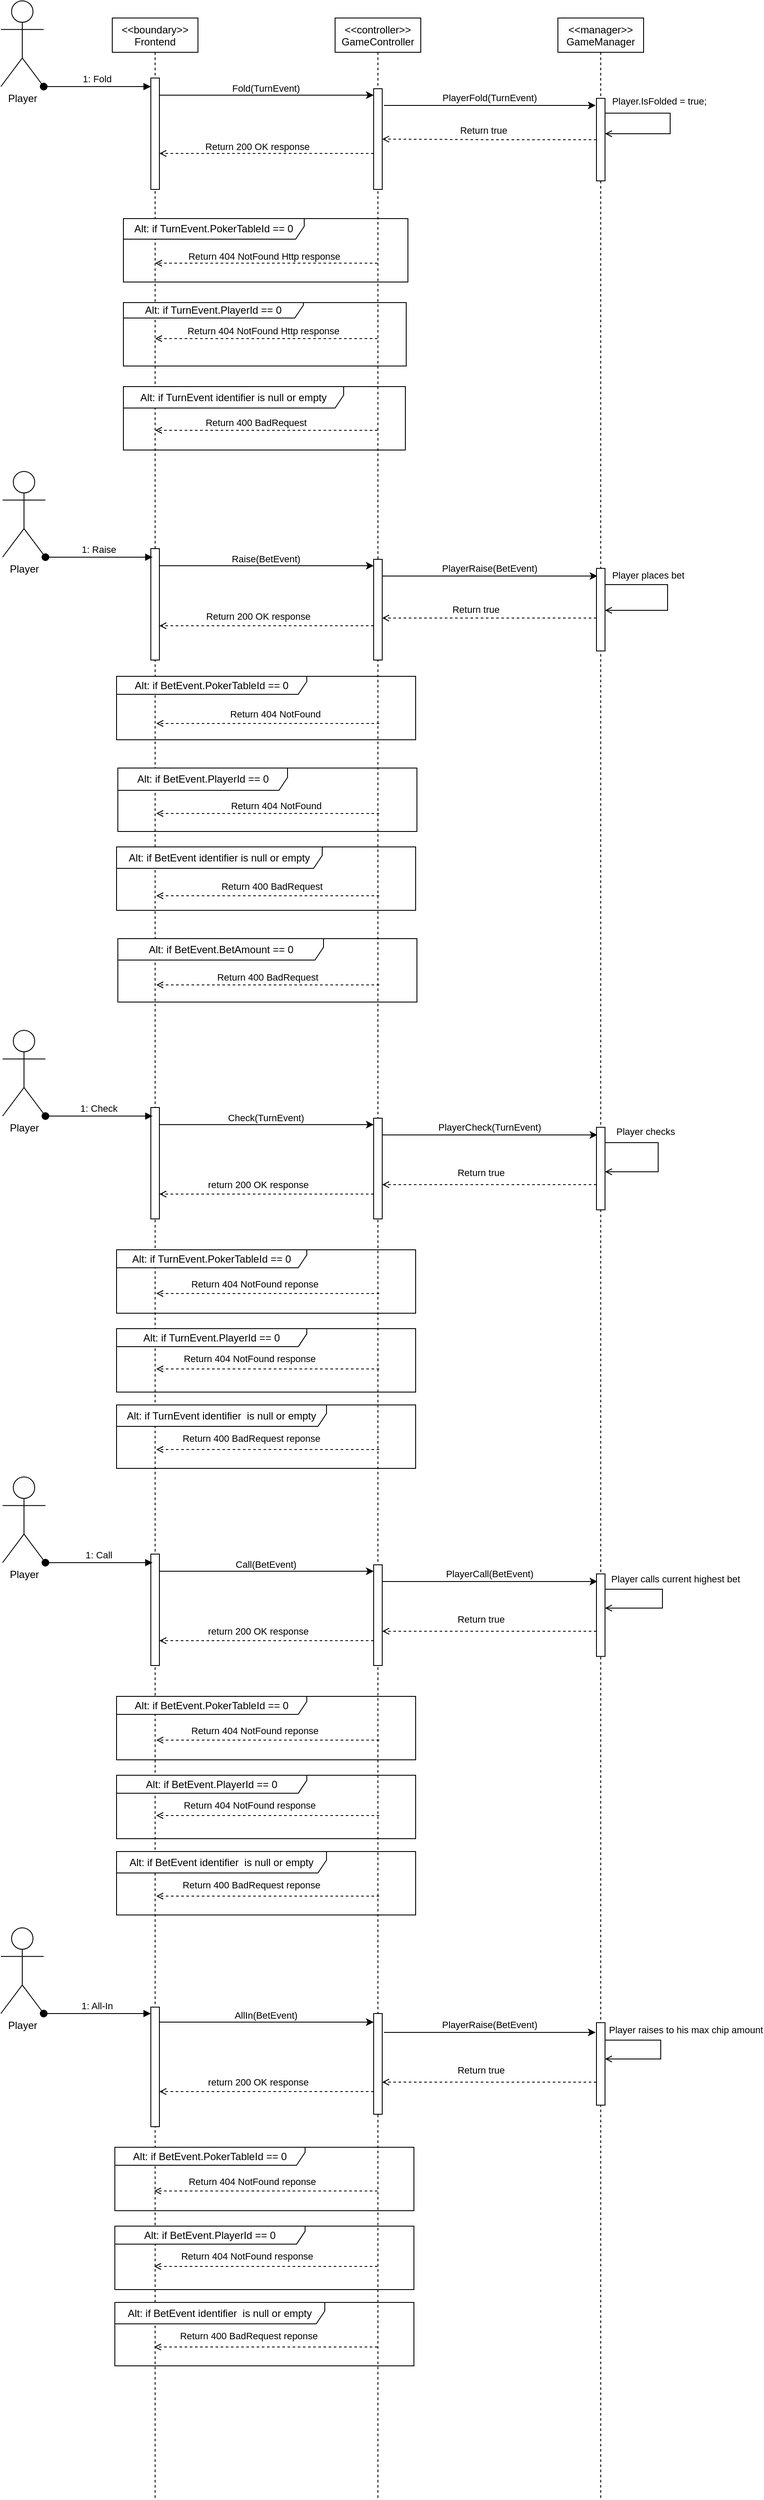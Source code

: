 <mxfile version="20.6.2" type="device"><diagram id="GnqflHA2zYmlXO8bVFm8" name="Side-1"><mxGraphModel dx="397" dy="1365" grid="1" gridSize="10" guides="1" tooltips="1" connect="1" arrows="1" fold="1" page="0" pageScale="1" pageWidth="1169" pageHeight="827" math="0" shadow="0"><root><mxCell id="0"/><mxCell id="1" parent="0"/><mxCell id="nJaF6eiD4LFdhPbvQLZh-223" value="&lt;&lt;manager&gt;&gt;&#10;GameManager" style="shape=umlLifeline;perimeter=lifelinePerimeter;container=1;collapsible=0;recursiveResize=0;rounded=0;shadow=0;strokeWidth=1;" vertex="1" parent="1"><mxGeometry x="2110" y="-54" width="100" height="2894" as="geometry"/></mxCell><mxCell id="nJaF6eiD4LFdhPbvQLZh-224" value="" style="points=[];perimeter=orthogonalPerimeter;rounded=0;shadow=0;strokeWidth=1;" vertex="1" parent="nJaF6eiD4LFdhPbvQLZh-223"><mxGeometry x="45" y="93.75" width="10" height="96.25" as="geometry"/></mxCell><mxCell id="nJaF6eiD4LFdhPbvQLZh-225" style="edgeStyle=orthogonalEdgeStyle;rounded=0;orthogonalLoop=1;jettySize=auto;html=1;endArrow=open;endFill=0;" edge="1" parent="nJaF6eiD4LFdhPbvQLZh-223" source="nJaF6eiD4LFdhPbvQLZh-224" target="nJaF6eiD4LFdhPbvQLZh-224"><mxGeometry relative="1" as="geometry"><mxPoint x="57" y="135" as="targetPoint"/><Array as="points"><mxPoint x="131" y="111"/><mxPoint x="131" y="135"/></Array></mxGeometry></mxCell><mxCell id="nJaF6eiD4LFdhPbvQLZh-226" value="Player.IsFolded = true;" style="edgeLabel;html=1;align=center;verticalAlign=middle;resizable=0;points=[];" connectable="0" vertex="1" parent="nJaF6eiD4LFdhPbvQLZh-225"><mxGeometry x="-0.216" y="1" relative="1" as="geometry"><mxPoint x="-6" y="-13" as="offset"/></mxGeometry></mxCell><mxCell id="nJaF6eiD4LFdhPbvQLZh-196" value="" style="points=[];perimeter=orthogonalPerimeter;rounded=0;shadow=0;strokeWidth=1;" vertex="1" parent="nJaF6eiD4LFdhPbvQLZh-223"><mxGeometry x="45" y="2338.62" width="10" height="96.25" as="geometry"/></mxCell><mxCell id="nJaF6eiD4LFdhPbvQLZh-197" style="edgeStyle=orthogonalEdgeStyle;rounded=0;orthogonalLoop=1;jettySize=auto;html=1;endArrow=open;endFill=0;" edge="1" parent="nJaF6eiD4LFdhPbvQLZh-223" source="nJaF6eiD4LFdhPbvQLZh-196" target="nJaF6eiD4LFdhPbvQLZh-196"><mxGeometry relative="1" as="geometry"><mxPoint x="118.0" y="2389.875" as="targetPoint"/><Array as="points"><mxPoint x="120" y="2359"/><mxPoint x="120" y="2381"/></Array></mxGeometry></mxCell><mxCell id="nJaF6eiD4LFdhPbvQLZh-198" value="Player raises to his max chip amount" style="edgeLabel;html=1;align=center;verticalAlign=middle;resizable=0;points=[];" connectable="0" vertex="1" parent="nJaF6eiD4LFdhPbvQLZh-197"><mxGeometry x="-0.398" y="2" relative="1" as="geometry"><mxPoint x="48" y="-10" as="offset"/></mxGeometry></mxCell><mxCell id="nJaF6eiD4LFdhPbvQLZh-168" value="" style="points=[];perimeter=orthogonalPerimeter;rounded=0;shadow=0;strokeWidth=1;" vertex="1" parent="nJaF6eiD4LFdhPbvQLZh-223"><mxGeometry x="45" y="1815.12" width="10" height="96.25" as="geometry"/></mxCell><mxCell id="nJaF6eiD4LFdhPbvQLZh-169" style="edgeStyle=orthogonalEdgeStyle;rounded=0;orthogonalLoop=1;jettySize=auto;html=1;endArrow=open;endFill=0;" edge="1" parent="nJaF6eiD4LFdhPbvQLZh-223" source="nJaF6eiD4LFdhPbvQLZh-168" target="nJaF6eiD4LFdhPbvQLZh-168"><mxGeometry relative="1" as="geometry"><mxPoint x="120.0" y="1863.875" as="targetPoint"/><Array as="points"><mxPoint x="122" y="1833"/><mxPoint x="122" y="1855"/></Array></mxGeometry></mxCell><mxCell id="nJaF6eiD4LFdhPbvQLZh-170" value="Player calls current highest bet" style="edgeLabel;html=1;align=center;verticalAlign=middle;resizable=0;points=[];" connectable="0" vertex="1" parent="nJaF6eiD4LFdhPbvQLZh-169"><mxGeometry x="-0.398" y="2" relative="1" as="geometry"><mxPoint x="35" y="-10" as="offset"/></mxGeometry></mxCell><mxCell id="nJaF6eiD4LFdhPbvQLZh-132" value="" style="points=[];perimeter=orthogonalPerimeter;rounded=0;shadow=0;strokeWidth=1;" vertex="1" parent="nJaF6eiD4LFdhPbvQLZh-223"><mxGeometry x="45" y="1294.12" width="10" height="96.25" as="geometry"/></mxCell><mxCell id="nJaF6eiD4LFdhPbvQLZh-133" style="edgeStyle=orthogonalEdgeStyle;rounded=0;orthogonalLoop=1;jettySize=auto;html=1;endArrow=open;endFill=0;" edge="1" parent="nJaF6eiD4LFdhPbvQLZh-223" source="nJaF6eiD4LFdhPbvQLZh-132" target="nJaF6eiD4LFdhPbvQLZh-132"><mxGeometry relative="1" as="geometry"><mxPoint x="120.0" y="1342.875" as="targetPoint"/><Array as="points"><mxPoint x="117" y="1312"/><mxPoint x="117" y="1346"/></Array></mxGeometry></mxCell><mxCell id="nJaF6eiD4LFdhPbvQLZh-134" value="Player checks" style="edgeLabel;html=1;align=center;verticalAlign=middle;resizable=0;points=[];" connectable="0" vertex="1" parent="nJaF6eiD4LFdhPbvQLZh-133"><mxGeometry x="-0.398" y="2" relative="1" as="geometry"><mxPoint x="-1" y="-11" as="offset"/></mxGeometry></mxCell><mxCell id="nJaF6eiD4LFdhPbvQLZh-110" value="" style="points=[];perimeter=orthogonalPerimeter;rounded=0;shadow=0;strokeWidth=1;" vertex="1" parent="nJaF6eiD4LFdhPbvQLZh-223"><mxGeometry x="45" y="642.12" width="10" height="96.25" as="geometry"/></mxCell><mxCell id="nJaF6eiD4LFdhPbvQLZh-111" style="edgeStyle=orthogonalEdgeStyle;rounded=0;orthogonalLoop=1;jettySize=auto;html=1;endArrow=open;endFill=0;" edge="1" parent="nJaF6eiD4LFdhPbvQLZh-223" source="nJaF6eiD4LFdhPbvQLZh-110" target="nJaF6eiD4LFdhPbvQLZh-110"><mxGeometry relative="1" as="geometry"><mxPoint x="126" y="682" as="targetPoint"/><Array as="points"><mxPoint x="128" y="661"/><mxPoint x="128" y="691"/></Array></mxGeometry></mxCell><mxCell id="nJaF6eiD4LFdhPbvQLZh-112" value="Player places bet" style="edgeLabel;html=1;align=center;verticalAlign=middle;resizable=0;points=[];" connectable="0" vertex="1" parent="nJaF6eiD4LFdhPbvQLZh-111"><mxGeometry x="0.108" y="-1" relative="1" as="geometry"><mxPoint x="-22" y="-36" as="offset"/></mxGeometry></mxCell><mxCell id="nJaF6eiD4LFdhPbvQLZh-211" value="&lt;&lt;boundary&gt;&gt;&#10;Frontend" style="shape=umlLifeline;perimeter=lifelinePerimeter;container=1;collapsible=0;recursiveResize=0;rounded=0;shadow=0;strokeWidth=1;" vertex="1" parent="1"><mxGeometry x="1590" y="-54" width="100" height="2894" as="geometry"/></mxCell><mxCell id="nJaF6eiD4LFdhPbvQLZh-212" value="" style="points=[];perimeter=orthogonalPerimeter;rounded=0;shadow=0;strokeWidth=1;" vertex="1" parent="nJaF6eiD4LFdhPbvQLZh-211"><mxGeometry x="45" y="70" width="10" height="130" as="geometry"/></mxCell><mxCell id="nJaF6eiD4LFdhPbvQLZh-237" value="" style="points=[];perimeter=orthogonalPerimeter;rounded=0;shadow=0;strokeWidth=1;" vertex="1" parent="nJaF6eiD4LFdhPbvQLZh-211"><mxGeometry x="45" y="2320.5" width="10" height="139.5" as="geometry"/></mxCell><mxCell id="nJaF6eiD4LFdhPbvQLZh-156" value="" style="points=[];perimeter=orthogonalPerimeter;rounded=0;shadow=0;strokeWidth=1;" vertex="1" parent="nJaF6eiD4LFdhPbvQLZh-211"><mxGeometry x="45" y="1792" width="10" height="130" as="geometry"/></mxCell><mxCell id="nJaF6eiD4LFdhPbvQLZh-98" value="" style="points=[];perimeter=orthogonalPerimeter;rounded=0;shadow=0;strokeWidth=1;" vertex="1" parent="nJaF6eiD4LFdhPbvQLZh-211"><mxGeometry x="45" y="619" width="10" height="130" as="geometry"/></mxCell><mxCell id="nJaF6eiD4LFdhPbvQLZh-120" value="" style="points=[];perimeter=orthogonalPerimeter;rounded=0;shadow=0;strokeWidth=1;" vertex="1" parent="nJaF6eiD4LFdhPbvQLZh-211"><mxGeometry x="45" y="1271" width="10" height="130" as="geometry"/></mxCell><mxCell id="nJaF6eiD4LFdhPbvQLZh-96" value="Player" style="shape=umlActor;verticalLabelPosition=bottom;verticalAlign=top;html=1;" vertex="1" parent="1"><mxGeometry x="1462" y="475" width="50" height="100" as="geometry"/></mxCell><mxCell id="nJaF6eiD4LFdhPbvQLZh-99" style="edgeStyle=orthogonalEdgeStyle;rounded=0;orthogonalLoop=1;jettySize=auto;html=1;endArrow=open;endFill=0;dashed=1;" edge="1" parent="1"><mxGeometry relative="1" as="geometry"><Array as="points"><mxPoint x="1833" y="769"/><mxPoint x="1833" y="769"/></Array><mxPoint x="1901.5" y="769.03" as="sourcePoint"/><mxPoint x="1641.389" y="769" as="targetPoint"/></mxGeometry></mxCell><mxCell id="nJaF6eiD4LFdhPbvQLZh-100" value="Return 404 NotFound" style="edgeLabel;html=1;align=center;verticalAlign=middle;resizable=0;points=[];" connectable="0" vertex="1" parent="nJaF6eiD4LFdhPbvQLZh-99"><mxGeometry x="-0.215" y="-2" relative="1" as="geometry"><mxPoint x="-20" y="-9" as="offset"/></mxGeometry></mxCell><mxCell id="nJaF6eiD4LFdhPbvQLZh-101" style="edgeStyle=orthogonalEdgeStyle;rounded=0;orthogonalLoop=1;jettySize=auto;html=1;dashed=1;endArrow=open;endFill=0;" edge="1" parent="1"><mxGeometry relative="1" as="geometry"><Array as="points"><mxPoint x="1780" y="874"/><mxPoint x="1780" y="874"/></Array><mxPoint x="1901.5" y="874" as="sourcePoint"/><mxPoint x="1641.389" y="874" as="targetPoint"/></mxGeometry></mxCell><mxCell id="nJaF6eiD4LFdhPbvQLZh-102" value="Return 404 NotFound" style="edgeLabel;html=1;align=center;verticalAlign=middle;resizable=0;points=[];" connectable="0" vertex="1" parent="nJaF6eiD4LFdhPbvQLZh-101"><mxGeometry x="0.214" y="-1" relative="1" as="geometry"><mxPoint x="37" y="-8" as="offset"/></mxGeometry></mxCell><mxCell id="nJaF6eiD4LFdhPbvQLZh-103" style="edgeStyle=orthogonalEdgeStyle;rounded=0;orthogonalLoop=1;jettySize=auto;html=1;dashed=1;endArrow=open;endFill=0;" edge="1" parent="1"><mxGeometry relative="1" as="geometry"><Array as="points"><mxPoint x="1774" y="1074"/><mxPoint x="1774" y="1074"/></Array><mxPoint x="1901.5" y="1074" as="sourcePoint"/><mxPoint x="1641.389" y="1074" as="targetPoint"/></mxGeometry></mxCell><mxCell id="nJaF6eiD4LFdhPbvQLZh-104" value="Return 400 BadRequest" style="edgeLabel;html=1;align=center;verticalAlign=middle;resizable=0;points=[];" connectable="0" vertex="1" parent="nJaF6eiD4LFdhPbvQLZh-103"><mxGeometry x="0.133" y="-2" relative="1" as="geometry"><mxPoint x="17" y="-7" as="offset"/></mxGeometry></mxCell><mxCell id="nJaF6eiD4LFdhPbvQLZh-107" style="edgeStyle=orthogonalEdgeStyle;rounded=0;orthogonalLoop=1;jettySize=auto;html=1;" edge="1" parent="1" source="nJaF6eiD4LFdhPbvQLZh-98" target="nJaF6eiD4LFdhPbvQLZh-106"><mxGeometry relative="1" as="geometry"><Array as="points"><mxPoint x="1772" y="585"/><mxPoint x="1772" y="585"/></Array></mxGeometry></mxCell><mxCell id="nJaF6eiD4LFdhPbvQLZh-108" value="Raise(BetEvent)" style="edgeLabel;html=1;align=center;verticalAlign=middle;resizable=0;points=[];" connectable="0" vertex="1" parent="nJaF6eiD4LFdhPbvQLZh-107"><mxGeometry x="-0.175" y="2" relative="1" as="geometry"><mxPoint x="21" y="-6" as="offset"/></mxGeometry></mxCell><mxCell id="nJaF6eiD4LFdhPbvQLZh-113" style="edgeStyle=orthogonalEdgeStyle;rounded=0;orthogonalLoop=1;jettySize=auto;html=1;" edge="1" parent="1" source="nJaF6eiD4LFdhPbvQLZh-106"><mxGeometry relative="1" as="geometry"><mxPoint x="2156" y="597" as="targetPoint"/><Array as="points"><mxPoint x="1970" y="597"/><mxPoint x="1970" y="597"/></Array><mxPoint x="1909" y="597" as="sourcePoint"/></mxGeometry></mxCell><mxCell id="nJaF6eiD4LFdhPbvQLZh-114" value="PlayerRaise(BetEvent)" style="edgeLabel;html=1;align=center;verticalAlign=middle;resizable=0;points=[];" connectable="0" vertex="1" parent="nJaF6eiD4LFdhPbvQLZh-113"><mxGeometry x="-0.097" y="3" relative="1" as="geometry"><mxPoint x="11" y="-6" as="offset"/></mxGeometry></mxCell><mxCell id="nJaF6eiD4LFdhPbvQLZh-115" value="1: Raise" style="verticalAlign=bottom;startArrow=oval;endArrow=block;startSize=8;shadow=0;strokeWidth=1;exitX=1;exitY=1;exitDx=0;exitDy=0;exitPerimeter=0;" edge="1" parent="1" source="nJaF6eiD4LFdhPbvQLZh-96"><mxGeometry relative="1" as="geometry"><mxPoint x="1522" y="575" as="sourcePoint"/><mxPoint x="1637.0" y="575" as="targetPoint"/></mxGeometry></mxCell><mxCell id="nJaF6eiD4LFdhPbvQLZh-116" style="edgeStyle=orthogonalEdgeStyle;rounded=0;orthogonalLoop=1;jettySize=auto;html=1;dashed=1;endArrow=open;endFill=0;" edge="1" parent="1" source="nJaF6eiD4LFdhPbvQLZh-110" target="nJaF6eiD4LFdhPbvQLZh-106"><mxGeometry relative="1" as="geometry"><Array as="points"><mxPoint x="2096" y="646"/><mxPoint x="2096" y="646"/></Array></mxGeometry></mxCell><mxCell id="nJaF6eiD4LFdhPbvQLZh-117" value="Return true" style="edgeLabel;html=1;align=center;verticalAlign=middle;resizable=0;points=[];" connectable="0" vertex="1" parent="nJaF6eiD4LFdhPbvQLZh-116"><mxGeometry x="0.145" y="-1" relative="1" as="geometry"><mxPoint x="2" y="-9" as="offset"/></mxGeometry></mxCell><mxCell id="nJaF6eiD4LFdhPbvQLZh-118" value="Player" style="shape=umlActor;verticalLabelPosition=bottom;verticalAlign=top;html=1;" vertex="1" parent="1"><mxGeometry x="1462" y="1127" width="50" height="100" as="geometry"/></mxCell><mxCell id="nJaF6eiD4LFdhPbvQLZh-121" style="edgeStyle=orthogonalEdgeStyle;rounded=0;orthogonalLoop=1;jettySize=auto;html=1;dashed=1;endArrow=open;endFill=0;" edge="1" parent="1"><mxGeometry relative="1" as="geometry"><Array as="points"><mxPoint x="1743" y="1434"/><mxPoint x="1743" y="1434"/></Array><mxPoint x="1901.5" y="1434" as="sourcePoint"/><mxPoint x="1641.389" y="1434" as="targetPoint"/></mxGeometry></mxCell><mxCell id="nJaF6eiD4LFdhPbvQLZh-122" value="Return 404 NotFound reponse" style="edgeLabel;html=1;align=center;verticalAlign=middle;resizable=0;points=[];" connectable="0" vertex="1" parent="nJaF6eiD4LFdhPbvQLZh-121"><mxGeometry x="0.215" y="-4" relative="1" as="geometry"><mxPoint x="12" y="-7" as="offset"/></mxGeometry></mxCell><mxCell id="nJaF6eiD4LFdhPbvQLZh-123" style="edgeStyle=orthogonalEdgeStyle;rounded=0;orthogonalLoop=1;jettySize=auto;html=1;dashed=1;endArrow=open;endFill=0;" edge="1" parent="1"><mxGeometry relative="1" as="geometry"><Array as="points"><mxPoint x="1776" y="1522"/><mxPoint x="1776" y="1522"/></Array><mxPoint x="1901.5" y="1522.0" as="sourcePoint"/><mxPoint x="1641.389" y="1522" as="targetPoint"/></mxGeometry></mxCell><mxCell id="nJaF6eiD4LFdhPbvQLZh-124" value="Return 404 NotFound response" style="edgeLabel;html=1;align=center;verticalAlign=middle;resizable=0;points=[];" connectable="0" vertex="1" parent="nJaF6eiD4LFdhPbvQLZh-123"><mxGeometry x="0.353" y="-4" relative="1" as="geometry"><mxPoint x="24" y="-8" as="offset"/></mxGeometry></mxCell><mxCell id="nJaF6eiD4LFdhPbvQLZh-125" style="edgeStyle=orthogonalEdgeStyle;rounded=0;orthogonalLoop=1;jettySize=auto;html=1;dashed=1;endArrow=open;endFill=0;" edge="1" parent="1"><mxGeometry relative="1" as="geometry"><Array as="points"><mxPoint x="1765" y="1616"/><mxPoint x="1765" y="1616"/></Array><mxPoint x="1901.5" y="1616" as="sourcePoint"/><mxPoint x="1641.389" y="1616.0" as="targetPoint"/></mxGeometry></mxCell><mxCell id="nJaF6eiD4LFdhPbvQLZh-126" value="Return 400 BadRequest reponse" style="edgeLabel;html=1;align=center;verticalAlign=middle;resizable=0;points=[];" connectable="0" vertex="1" parent="nJaF6eiD4LFdhPbvQLZh-125"><mxGeometry x="0.299" y="-2" relative="1" as="geometry"><mxPoint x="19" y="-11" as="offset"/></mxGeometry></mxCell><mxCell id="nJaF6eiD4LFdhPbvQLZh-129" style="edgeStyle=orthogonalEdgeStyle;rounded=0;orthogonalLoop=1;jettySize=auto;html=1;" edge="1" parent="1" source="nJaF6eiD4LFdhPbvQLZh-120" target="nJaF6eiD4LFdhPbvQLZh-128"><mxGeometry relative="1" as="geometry"><Array as="points"><mxPoint x="1772" y="1237"/><mxPoint x="1772" y="1237"/></Array></mxGeometry></mxCell><mxCell id="nJaF6eiD4LFdhPbvQLZh-130" value="Check(TurnEvent)" style="edgeLabel;html=1;align=center;verticalAlign=middle;resizable=0;points=[];" connectable="0" vertex="1" parent="nJaF6eiD4LFdhPbvQLZh-129"><mxGeometry x="-0.175" y="2" relative="1" as="geometry"><mxPoint x="21" y="-6" as="offset"/></mxGeometry></mxCell><mxCell id="nJaF6eiD4LFdhPbvQLZh-135" style="edgeStyle=orthogonalEdgeStyle;rounded=0;orthogonalLoop=1;jettySize=auto;html=1;" edge="1" parent="1" source="nJaF6eiD4LFdhPbvQLZh-128"><mxGeometry relative="1" as="geometry"><mxPoint x="2156" y="1249" as="targetPoint"/><Array as="points"><mxPoint x="1970" y="1249"/><mxPoint x="1970" y="1249"/></Array><mxPoint x="1909" y="1249" as="sourcePoint"/></mxGeometry></mxCell><mxCell id="nJaF6eiD4LFdhPbvQLZh-136" value="PlayerCheck(TurnEvent)" style="edgeLabel;html=1;align=center;verticalAlign=middle;resizable=0;points=[];" connectable="0" vertex="1" parent="nJaF6eiD4LFdhPbvQLZh-135"><mxGeometry x="-0.097" y="3" relative="1" as="geometry"><mxPoint x="11" y="-6" as="offset"/></mxGeometry></mxCell><mxCell id="nJaF6eiD4LFdhPbvQLZh-137" value="1: Check" style="verticalAlign=bottom;startArrow=oval;endArrow=block;startSize=8;shadow=0;strokeWidth=1;exitX=1;exitY=1;exitDx=0;exitDy=0;exitPerimeter=0;" edge="1" parent="1" source="nJaF6eiD4LFdhPbvQLZh-118"><mxGeometry relative="1" as="geometry"><mxPoint x="1522" y="1227" as="sourcePoint"/><mxPoint x="1637.0" y="1227" as="targetPoint"/></mxGeometry></mxCell><mxCell id="nJaF6eiD4LFdhPbvQLZh-138" style="edgeStyle=orthogonalEdgeStyle;rounded=0;orthogonalLoop=1;jettySize=auto;html=1;dashed=1;endArrow=open;endFill=0;" edge="1" parent="1" source="nJaF6eiD4LFdhPbvQLZh-132" target="nJaF6eiD4LFdhPbvQLZh-128"><mxGeometry relative="1" as="geometry"><Array as="points"><mxPoint x="2095" y="1307"/><mxPoint x="2095" y="1307"/></Array></mxGeometry></mxCell><mxCell id="nJaF6eiD4LFdhPbvQLZh-139" value="Return true" style="edgeLabel;html=1;align=center;verticalAlign=middle;resizable=0;points=[];" connectable="0" vertex="1" parent="nJaF6eiD4LFdhPbvQLZh-138"><mxGeometry x="0.145" y="-1" relative="1" as="geometry"><mxPoint x="8" y="-13" as="offset"/></mxGeometry></mxCell><mxCell id="nJaF6eiD4LFdhPbvQLZh-140" style="edgeStyle=orthogonalEdgeStyle;rounded=0;orthogonalLoop=1;jettySize=auto;html=1;dashed=1;endArrow=open;endFill=0;" edge="1" parent="1"><mxGeometry relative="1" as="geometry"><mxPoint x="1901.5" y="970" as="sourcePoint"/><mxPoint x="1641.389" y="970" as="targetPoint"/><Array as="points"><mxPoint x="1701" y="970"/><mxPoint x="1701" y="970"/></Array></mxGeometry></mxCell><mxCell id="nJaF6eiD4LFdhPbvQLZh-141" value="Return 400 BadRequest" style="edgeLabel;html=1;align=center;verticalAlign=middle;resizable=0;points=[];" connectable="0" vertex="1" parent="nJaF6eiD4LFdhPbvQLZh-140"><mxGeometry x="0.165" y="-1" relative="1" as="geometry"><mxPoint x="26" y="-10" as="offset"/></mxGeometry></mxCell><mxCell id="nJaF6eiD4LFdhPbvQLZh-142" value="&lt;span style=&quot;background-color: rgb(255, 255, 255);&quot;&gt;Alt: if BetEvent.PokerTableId == 0&lt;/span&gt;" style="shape=umlFrame;whiteSpace=wrap;html=1;width=222;height=21;" vertex="1" parent="1"><mxGeometry x="1595" y="714" width="349" height="74" as="geometry"/></mxCell><mxCell id="nJaF6eiD4LFdhPbvQLZh-143" value="Alt: if BetEvent.PlayerId == 0" style="shape=umlFrame;whiteSpace=wrap;html=1;width=198;height=26;" vertex="1" parent="1"><mxGeometry x="1596.5" y="821" width="349" height="74" as="geometry"/></mxCell><mxCell id="nJaF6eiD4LFdhPbvQLZh-144" value="Alt: if BetEvent identifier is null or empty" style="shape=umlFrame;whiteSpace=wrap;html=1;width=240;height=25;" vertex="1" parent="1"><mxGeometry x="1595" y="913" width="349" height="74" as="geometry"/></mxCell><mxCell id="nJaF6eiD4LFdhPbvQLZh-145" value="Alt: if BetEvent.BetAmount == 0" style="shape=umlFrame;whiteSpace=wrap;html=1;width=240;height=25;" vertex="1" parent="1"><mxGeometry x="1596.5" y="1020" width="349" height="74" as="geometry"/></mxCell><mxCell id="nJaF6eiD4LFdhPbvQLZh-146" style="edgeStyle=orthogonalEdgeStyle;rounded=0;orthogonalLoop=1;jettySize=auto;html=1;dashed=1;endArrow=open;endFill=0;" edge="1" parent="1" source="nJaF6eiD4LFdhPbvQLZh-106" target="nJaF6eiD4LFdhPbvQLZh-98"><mxGeometry relative="1" as="geometry"><Array as="points"><mxPoint x="1831" y="655"/><mxPoint x="1831" y="655"/></Array></mxGeometry></mxCell><mxCell id="nJaF6eiD4LFdhPbvQLZh-147" value="Return 200 OK response" style="edgeLabel;html=1;align=center;verticalAlign=middle;resizable=0;points=[];" connectable="0" vertex="1" parent="nJaF6eiD4LFdhPbvQLZh-146"><mxGeometry x="0.163" y="-1" relative="1" as="geometry"><mxPoint x="10" y="-10" as="offset"/></mxGeometry></mxCell><mxCell id="nJaF6eiD4LFdhPbvQLZh-148" style="edgeStyle=orthogonalEdgeStyle;rounded=0;orthogonalLoop=1;jettySize=auto;html=1;dashed=1;endArrow=open;endFill=0;" edge="1" parent="1" source="nJaF6eiD4LFdhPbvQLZh-128" target="nJaF6eiD4LFdhPbvQLZh-120"><mxGeometry relative="1" as="geometry"><Array as="points"><mxPoint x="1833" y="1318"/><mxPoint x="1833" y="1318"/></Array></mxGeometry></mxCell><mxCell id="nJaF6eiD4LFdhPbvQLZh-149" value="return 200 OK response" style="edgeLabel;html=1;align=center;verticalAlign=middle;resizable=0;points=[];" connectable="0" vertex="1" parent="nJaF6eiD4LFdhPbvQLZh-148"><mxGeometry x="0.203" y="1" relative="1" as="geometry"><mxPoint x="15" y="-12" as="offset"/></mxGeometry></mxCell><mxCell id="nJaF6eiD4LFdhPbvQLZh-150" value="&lt;span style=&quot;background-color: rgb(255, 255, 255);&quot;&gt;Alt: if TurnEvent.PokerTableId == 0&lt;/span&gt;" style="shape=umlFrame;whiteSpace=wrap;html=1;width=222;height=21;" vertex="1" parent="1"><mxGeometry x="1595" y="1383" width="349" height="74" as="geometry"/></mxCell><mxCell id="nJaF6eiD4LFdhPbvQLZh-151" value="&lt;span style=&quot;background-color: rgb(0, 0, 0);&quot;&gt;Alt: if TurnEvent.PokerTableId == 0&lt;/span&gt;" style="shape=umlFrame;whiteSpace=wrap;html=1;width=222;height=21;" vertex="1" parent="1"><mxGeometry x="1595" y="1475" width="349" height="74" as="geometry"/></mxCell><mxCell id="nJaF6eiD4LFdhPbvQLZh-152" value="&lt;span style=&quot;background-color: rgb(255, 255, 255);&quot;&gt;Alt: if TurnEvent.PlayerId == 0&lt;/span&gt;" style="shape=umlFrame;whiteSpace=wrap;html=1;width=222;height=21;" vertex="1" parent="1"><mxGeometry x="1595" y="1475" width="349" height="74" as="geometry"/></mxCell><mxCell id="nJaF6eiD4LFdhPbvQLZh-153" value="&lt;span style=&quot;background-color: rgb(255, 255, 255);&quot;&gt;Alt: if TurnEvent identifier&amp;nbsp; is null or empty&lt;/span&gt;" style="shape=umlFrame;whiteSpace=wrap;html=1;width=245;height=25;" vertex="1" parent="1"><mxGeometry x="1595" y="1564" width="349" height="74" as="geometry"/></mxCell><mxCell id="nJaF6eiD4LFdhPbvQLZh-154" value="Player" style="shape=umlActor;verticalLabelPosition=bottom;verticalAlign=top;html=1;" vertex="1" parent="1"><mxGeometry x="1462" y="1648" width="50" height="100" as="geometry"/></mxCell><mxCell id="nJaF6eiD4LFdhPbvQLZh-157" style="edgeStyle=orthogonalEdgeStyle;rounded=0;orthogonalLoop=1;jettySize=auto;html=1;dashed=1;endArrow=open;endFill=0;" edge="1" parent="1"><mxGeometry relative="1" as="geometry"><Array as="points"><mxPoint x="1743" y="1955"/><mxPoint x="1743" y="1955"/></Array><mxPoint x="1901.5" y="1955.03" as="sourcePoint"/><mxPoint x="1641.389" y="1955" as="targetPoint"/></mxGeometry></mxCell><mxCell id="nJaF6eiD4LFdhPbvQLZh-158" value="Return 404 NotFound reponse" style="edgeLabel;html=1;align=center;verticalAlign=middle;resizable=0;points=[];" connectable="0" vertex="1" parent="nJaF6eiD4LFdhPbvQLZh-157"><mxGeometry x="0.215" y="-4" relative="1" as="geometry"><mxPoint x="12" y="-7" as="offset"/></mxGeometry></mxCell><mxCell id="nJaF6eiD4LFdhPbvQLZh-159" style="edgeStyle=orthogonalEdgeStyle;rounded=0;orthogonalLoop=1;jettySize=auto;html=1;dashed=1;endArrow=open;endFill=0;" edge="1" parent="1"><mxGeometry relative="1" as="geometry"><Array as="points"><mxPoint x="1776" y="2043"/><mxPoint x="1776" y="2043"/></Array><mxPoint x="1901.5" y="2043.03" as="sourcePoint"/><mxPoint x="1641.389" y="2043" as="targetPoint"/></mxGeometry></mxCell><mxCell id="nJaF6eiD4LFdhPbvQLZh-160" value="Return 404 NotFound response" style="edgeLabel;html=1;align=center;verticalAlign=middle;resizable=0;points=[];" connectable="0" vertex="1" parent="nJaF6eiD4LFdhPbvQLZh-159"><mxGeometry x="0.353" y="-4" relative="1" as="geometry"><mxPoint x="24" y="-8" as="offset"/></mxGeometry></mxCell><mxCell id="nJaF6eiD4LFdhPbvQLZh-161" style="edgeStyle=orthogonalEdgeStyle;rounded=0;orthogonalLoop=1;jettySize=auto;html=1;dashed=1;endArrow=open;endFill=0;" edge="1" parent="1"><mxGeometry relative="1" as="geometry"><Array as="points"><mxPoint x="1765" y="2137"/><mxPoint x="1765" y="2137"/></Array><mxPoint x="1901.5" y="2137.03" as="sourcePoint"/><mxPoint x="1641.389" y="2137" as="targetPoint"/></mxGeometry></mxCell><mxCell id="nJaF6eiD4LFdhPbvQLZh-162" value="Return 400 BadRequest reponse" style="edgeLabel;html=1;align=center;verticalAlign=middle;resizable=0;points=[];" connectable="0" vertex="1" parent="nJaF6eiD4LFdhPbvQLZh-161"><mxGeometry x="0.299" y="-2" relative="1" as="geometry"><mxPoint x="19" y="-11" as="offset"/></mxGeometry></mxCell><mxCell id="nJaF6eiD4LFdhPbvQLZh-165" style="edgeStyle=orthogonalEdgeStyle;rounded=0;orthogonalLoop=1;jettySize=auto;html=1;" edge="1" parent="1" source="nJaF6eiD4LFdhPbvQLZh-156" target="nJaF6eiD4LFdhPbvQLZh-164"><mxGeometry relative="1" as="geometry"><Array as="points"><mxPoint x="1772" y="1758"/><mxPoint x="1772" y="1758"/></Array></mxGeometry></mxCell><mxCell id="nJaF6eiD4LFdhPbvQLZh-166" value="Call(BetEvent)" style="edgeLabel;html=1;align=center;verticalAlign=middle;resizable=0;points=[];" connectable="0" vertex="1" parent="nJaF6eiD4LFdhPbvQLZh-165"><mxGeometry x="-0.175" y="2" relative="1" as="geometry"><mxPoint x="21" y="-6" as="offset"/></mxGeometry></mxCell><mxCell id="nJaF6eiD4LFdhPbvQLZh-171" style="edgeStyle=orthogonalEdgeStyle;rounded=0;orthogonalLoop=1;jettySize=auto;html=1;" edge="1" parent="1" source="nJaF6eiD4LFdhPbvQLZh-164"><mxGeometry relative="1" as="geometry"><mxPoint x="2156" y="1770" as="targetPoint"/><Array as="points"><mxPoint x="1970" y="1770"/><mxPoint x="1970" y="1770"/></Array><mxPoint x="1909" y="1770" as="sourcePoint"/></mxGeometry></mxCell><mxCell id="nJaF6eiD4LFdhPbvQLZh-172" value="PlayerCall(BetEvent)" style="edgeLabel;html=1;align=center;verticalAlign=middle;resizable=0;points=[];" connectable="0" vertex="1" parent="nJaF6eiD4LFdhPbvQLZh-171"><mxGeometry x="-0.097" y="3" relative="1" as="geometry"><mxPoint x="11" y="-6" as="offset"/></mxGeometry></mxCell><mxCell id="nJaF6eiD4LFdhPbvQLZh-173" value="1: Call" style="verticalAlign=bottom;startArrow=oval;endArrow=block;startSize=8;shadow=0;strokeWidth=1;exitX=1;exitY=1;exitDx=0;exitDy=0;exitPerimeter=0;" edge="1" parent="1" source="nJaF6eiD4LFdhPbvQLZh-154"><mxGeometry relative="1" as="geometry"><mxPoint x="1522" y="1748" as="sourcePoint"/><mxPoint x="1637.0" y="1748.0" as="targetPoint"/></mxGeometry></mxCell><mxCell id="nJaF6eiD4LFdhPbvQLZh-174" style="edgeStyle=orthogonalEdgeStyle;rounded=0;orthogonalLoop=1;jettySize=auto;html=1;dashed=1;endArrow=open;endFill=0;" edge="1" parent="1" source="nJaF6eiD4LFdhPbvQLZh-168" target="nJaF6eiD4LFdhPbvQLZh-164"><mxGeometry relative="1" as="geometry"><Array as="points"><mxPoint x="2095" y="1828"/><mxPoint x="2095" y="1828"/></Array></mxGeometry></mxCell><mxCell id="nJaF6eiD4LFdhPbvQLZh-175" value="Return true" style="edgeLabel;html=1;align=center;verticalAlign=middle;resizable=0;points=[];" connectable="0" vertex="1" parent="nJaF6eiD4LFdhPbvQLZh-174"><mxGeometry x="0.145" y="-1" relative="1" as="geometry"><mxPoint x="8" y="-13" as="offset"/></mxGeometry></mxCell><mxCell id="nJaF6eiD4LFdhPbvQLZh-176" style="edgeStyle=orthogonalEdgeStyle;rounded=0;orthogonalLoop=1;jettySize=auto;html=1;dashed=1;endArrow=open;endFill=0;" edge="1" parent="1" source="nJaF6eiD4LFdhPbvQLZh-164" target="nJaF6eiD4LFdhPbvQLZh-156"><mxGeometry relative="1" as="geometry"><Array as="points"><mxPoint x="1833" y="1839"/><mxPoint x="1833" y="1839"/></Array></mxGeometry></mxCell><mxCell id="nJaF6eiD4LFdhPbvQLZh-177" value="return 200 OK response" style="edgeLabel;html=1;align=center;verticalAlign=middle;resizable=0;points=[];" connectable="0" vertex="1" parent="nJaF6eiD4LFdhPbvQLZh-176"><mxGeometry x="0.203" y="1" relative="1" as="geometry"><mxPoint x="15" y="-12" as="offset"/></mxGeometry></mxCell><mxCell id="nJaF6eiD4LFdhPbvQLZh-179" value="&lt;span style=&quot;background-color: rgb(0, 0, 0);&quot;&gt;Alt: if TurnEvent.PokerTableId == 0&lt;/span&gt;" style="shape=umlFrame;whiteSpace=wrap;html=1;width=222;height=21;" vertex="1" parent="1"><mxGeometry x="1595" y="1996" width="349" height="74" as="geometry"/></mxCell><mxCell id="nJaF6eiD4LFdhPbvQLZh-182" value="Player" style="shape=umlActor;verticalLabelPosition=bottom;verticalAlign=top;html=1;" vertex="1" parent="1"><mxGeometry x="1460" y="2174" width="50" height="100" as="geometry"/></mxCell><mxCell id="nJaF6eiD4LFdhPbvQLZh-185" style="edgeStyle=orthogonalEdgeStyle;rounded=0;orthogonalLoop=1;jettySize=auto;html=1;dashed=1;endArrow=open;endFill=0;" edge="1" parent="1"><mxGeometry relative="1" as="geometry"><Array as="points"><mxPoint x="1741" y="2481"/><mxPoint x="1741" y="2481"/></Array><mxPoint x="1899.5" y="2481" as="sourcePoint"/><mxPoint x="1638.833" y="2481" as="targetPoint"/></mxGeometry></mxCell><mxCell id="nJaF6eiD4LFdhPbvQLZh-186" value="Return 404 NotFound reponse" style="edgeLabel;html=1;align=center;verticalAlign=middle;resizable=0;points=[];" connectable="0" vertex="1" parent="nJaF6eiD4LFdhPbvQLZh-185"><mxGeometry x="0.215" y="-4" relative="1" as="geometry"><mxPoint x="12" y="-7" as="offset"/></mxGeometry></mxCell><mxCell id="nJaF6eiD4LFdhPbvQLZh-187" style="edgeStyle=orthogonalEdgeStyle;rounded=0;orthogonalLoop=1;jettySize=auto;html=1;dashed=1;endArrow=open;endFill=0;" edge="1" parent="1"><mxGeometry relative="1" as="geometry"><Array as="points"><mxPoint x="1774" y="2569"/><mxPoint x="1774" y="2569"/></Array><mxPoint x="1899.5" y="2569" as="sourcePoint"/><mxPoint x="1638.833" y="2569.0" as="targetPoint"/></mxGeometry></mxCell><mxCell id="nJaF6eiD4LFdhPbvQLZh-188" value="Return 404 NotFound response" style="edgeLabel;html=1;align=center;verticalAlign=middle;resizable=0;points=[];" connectable="0" vertex="1" parent="nJaF6eiD4LFdhPbvQLZh-187"><mxGeometry x="0.353" y="-4" relative="1" as="geometry"><mxPoint x="24" y="-8" as="offset"/></mxGeometry></mxCell><mxCell id="nJaF6eiD4LFdhPbvQLZh-189" style="edgeStyle=orthogonalEdgeStyle;rounded=0;orthogonalLoop=1;jettySize=auto;html=1;dashed=1;endArrow=open;endFill=0;" edge="1" parent="1"><mxGeometry relative="1" as="geometry"><Array as="points"><mxPoint x="1763" y="2663"/><mxPoint x="1763" y="2663"/></Array><mxPoint x="1899.5" y="2663.0" as="sourcePoint"/><mxPoint x="1638.833" y="2663.0" as="targetPoint"/></mxGeometry></mxCell><mxCell id="nJaF6eiD4LFdhPbvQLZh-190" value="Return 400 BadRequest reponse" style="edgeLabel;html=1;align=center;verticalAlign=middle;resizable=0;points=[];" connectable="0" vertex="1" parent="nJaF6eiD4LFdhPbvQLZh-189"><mxGeometry x="0.299" y="-2" relative="1" as="geometry"><mxPoint x="19" y="-11" as="offset"/></mxGeometry></mxCell><mxCell id="nJaF6eiD4LFdhPbvQLZh-193" style="edgeStyle=orthogonalEdgeStyle;rounded=0;orthogonalLoop=1;jettySize=auto;html=1;" edge="1" parent="1" target="nJaF6eiD4LFdhPbvQLZh-192"><mxGeometry relative="1" as="geometry"><Array as="points"><mxPoint x="1770" y="2284"/><mxPoint x="1770" y="2284"/></Array><mxPoint x="1645" y="2284.0" as="sourcePoint"/></mxGeometry></mxCell><mxCell id="nJaF6eiD4LFdhPbvQLZh-194" value="AllIn(BetEvent)" style="edgeLabel;html=1;align=center;verticalAlign=middle;resizable=0;points=[];" connectable="0" vertex="1" parent="nJaF6eiD4LFdhPbvQLZh-193"><mxGeometry x="-0.175" y="2" relative="1" as="geometry"><mxPoint x="21" y="-6" as="offset"/></mxGeometry></mxCell><mxCell id="nJaF6eiD4LFdhPbvQLZh-199" style="edgeStyle=orthogonalEdgeStyle;rounded=0;orthogonalLoop=1;jettySize=auto;html=1;" edge="1" parent="1"><mxGeometry relative="1" as="geometry"><mxPoint x="2154" y="2296" as="targetPoint"/><Array as="points"><mxPoint x="2154" y="2296"/></Array><mxPoint x="1907.0" y="2296" as="sourcePoint"/></mxGeometry></mxCell><mxCell id="nJaF6eiD4LFdhPbvQLZh-200" value="PlayerRaise(BetEvent)" style="edgeLabel;html=1;align=center;verticalAlign=middle;resizable=0;points=[];" connectable="0" vertex="1" parent="nJaF6eiD4LFdhPbvQLZh-199"><mxGeometry x="-0.097" y="3" relative="1" as="geometry"><mxPoint x="11" y="-6" as="offset"/></mxGeometry></mxCell><mxCell id="nJaF6eiD4LFdhPbvQLZh-201" value="1: All-In" style="verticalAlign=bottom;startArrow=oval;endArrow=block;startSize=8;shadow=0;strokeWidth=1;exitX=1;exitY=1;exitDx=0;exitDy=0;exitPerimeter=0;" edge="1" parent="1" source="nJaF6eiD4LFdhPbvQLZh-182"><mxGeometry relative="1" as="geometry"><mxPoint x="1520" y="2274" as="sourcePoint"/><mxPoint x="1635" y="2274" as="targetPoint"/></mxGeometry></mxCell><mxCell id="nJaF6eiD4LFdhPbvQLZh-202" style="edgeStyle=orthogonalEdgeStyle;rounded=0;orthogonalLoop=1;jettySize=auto;html=1;dashed=1;endArrow=open;endFill=0;" edge="1" parent="1" source="nJaF6eiD4LFdhPbvQLZh-196" target="nJaF6eiD4LFdhPbvQLZh-192"><mxGeometry relative="1" as="geometry"><Array as="points"><mxPoint x="2093" y="2354"/><mxPoint x="2093" y="2354"/></Array></mxGeometry></mxCell><mxCell id="nJaF6eiD4LFdhPbvQLZh-203" value="Return true" style="edgeLabel;html=1;align=center;verticalAlign=middle;resizable=0;points=[];" connectable="0" vertex="1" parent="nJaF6eiD4LFdhPbvQLZh-202"><mxGeometry x="0.145" y="-1" relative="1" as="geometry"><mxPoint x="8" y="-13" as="offset"/></mxGeometry></mxCell><mxCell id="nJaF6eiD4LFdhPbvQLZh-204" style="edgeStyle=orthogonalEdgeStyle;rounded=0;orthogonalLoop=1;jettySize=auto;html=1;dashed=1;endArrow=open;endFill=0;" edge="1" parent="1" source="nJaF6eiD4LFdhPbvQLZh-192"><mxGeometry relative="1" as="geometry"><Array as="points"><mxPoint x="1831" y="2365"/><mxPoint x="1831" y="2365"/></Array><mxPoint x="1645" y="2365" as="targetPoint"/></mxGeometry></mxCell><mxCell id="nJaF6eiD4LFdhPbvQLZh-205" value="return 200 OK response" style="edgeLabel;html=1;align=center;verticalAlign=middle;resizable=0;points=[];" connectable="0" vertex="1" parent="nJaF6eiD4LFdhPbvQLZh-204"><mxGeometry x="0.203" y="1" relative="1" as="geometry"><mxPoint x="15" y="-12" as="offset"/></mxGeometry></mxCell><mxCell id="nJaF6eiD4LFdhPbvQLZh-206" value="&lt;span style=&quot;background-color: rgb(255, 255, 255);&quot;&gt;Alt: if BetEvent.PokerTableId == 0&lt;/span&gt;" style="shape=umlFrame;whiteSpace=wrap;html=1;width=222;height=21;" vertex="1" parent="1"><mxGeometry x="1593" y="2430" width="349" height="74" as="geometry"/></mxCell><mxCell id="nJaF6eiD4LFdhPbvQLZh-207" value="&lt;span style=&quot;background-color: rgb(0, 0, 0);&quot;&gt;Alt: if TurnEvent.PokerTableId == 0&lt;/span&gt;" style="shape=umlFrame;whiteSpace=wrap;html=1;width=222;height=21;" vertex="1" parent="1"><mxGeometry x="1593" y="2522" width="349" height="74" as="geometry"/></mxCell><mxCell id="nJaF6eiD4LFdhPbvQLZh-208" value="&lt;span style=&quot;background-color: rgb(255, 255, 255);&quot;&gt;Alt: if BetEvent.PlayerId == 0&lt;/span&gt;" style="shape=umlFrame;whiteSpace=wrap;html=1;width=222;height=21;" vertex="1" parent="1"><mxGeometry x="1593" y="2522" width="349" height="74" as="geometry"/></mxCell><mxCell id="nJaF6eiD4LFdhPbvQLZh-209" value="&lt;span style=&quot;background-color: rgb(255, 255, 255);&quot;&gt;Alt: if BetEvent identifier&amp;nbsp; is null or empty&lt;/span&gt;" style="shape=umlFrame;whiteSpace=wrap;html=1;width=245;height=25;" vertex="1" parent="1"><mxGeometry x="1593" y="2611" width="349" height="74" as="geometry"/></mxCell><mxCell id="nJaF6eiD4LFdhPbvQLZh-210" value="Player" style="shape=umlActor;verticalLabelPosition=bottom;verticalAlign=top;html=1;" vertex="1" parent="1"><mxGeometry x="1460" y="-74" width="50" height="100" as="geometry"/></mxCell><mxCell id="nJaF6eiD4LFdhPbvQLZh-213" style="edgeStyle=orthogonalEdgeStyle;rounded=0;orthogonalLoop=1;jettySize=auto;html=1;dashed=1;endArrow=open;endFill=0;" edge="1" parent="1" source="nJaF6eiD4LFdhPbvQLZh-219" target="nJaF6eiD4LFdhPbvQLZh-211"><mxGeometry relative="1" as="geometry"><Array as="points"><mxPoint x="1709" y="232"/><mxPoint x="1709" y="232"/></Array></mxGeometry></mxCell><mxCell id="nJaF6eiD4LFdhPbvQLZh-214" value="Return 404 NotFound Http response" style="edgeLabel;html=1;align=center;verticalAlign=middle;resizable=0;points=[];" connectable="0" vertex="1" parent="nJaF6eiD4LFdhPbvQLZh-213"><mxGeometry x="0.43" y="-4" relative="1" as="geometry"><mxPoint x="53" y="-4" as="offset"/></mxGeometry></mxCell><mxCell id="nJaF6eiD4LFdhPbvQLZh-215" style="edgeStyle=orthogonalEdgeStyle;rounded=0;orthogonalLoop=1;jettySize=auto;html=1;dashed=1;endArrow=open;endFill=0;" edge="1" parent="1" source="nJaF6eiD4LFdhPbvQLZh-219" target="nJaF6eiD4LFdhPbvQLZh-211"><mxGeometry relative="1" as="geometry"><Array as="points"><mxPoint x="1764" y="320"/><mxPoint x="1764" y="320"/></Array></mxGeometry></mxCell><mxCell id="nJaF6eiD4LFdhPbvQLZh-216" value="Return 404 NotFound Http response" style="edgeLabel;html=1;align=center;verticalAlign=middle;resizable=0;points=[];" connectable="0" vertex="1" parent="nJaF6eiD4LFdhPbvQLZh-215"><mxGeometry x="0.245" y="-3" relative="1" as="geometry"><mxPoint x="28" y="-6" as="offset"/></mxGeometry></mxCell><mxCell id="nJaF6eiD4LFdhPbvQLZh-217" style="edgeStyle=orthogonalEdgeStyle;rounded=0;orthogonalLoop=1;jettySize=auto;html=1;dashed=1;endArrow=open;endFill=0;" edge="1" parent="1" source="nJaF6eiD4LFdhPbvQLZh-219" target="nJaF6eiD4LFdhPbvQLZh-211"><mxGeometry relative="1" as="geometry"><Array as="points"><mxPoint x="1772" y="427"/><mxPoint x="1772" y="427"/></Array></mxGeometry></mxCell><mxCell id="nJaF6eiD4LFdhPbvQLZh-218" value="Return 400 BadRequest&amp;nbsp;" style="edgeLabel;html=1;align=center;verticalAlign=middle;resizable=0;points=[];" connectable="0" vertex="1" parent="nJaF6eiD4LFdhPbvQLZh-217"><mxGeometry x="0.184" y="-4" relative="1" as="geometry"><mxPoint x="13" y="-5" as="offset"/></mxGeometry></mxCell><mxCell id="nJaF6eiD4LFdhPbvQLZh-219" value="&lt;&lt;controller&gt;&gt;&#10;GameController" style="shape=umlLifeline;perimeter=lifelinePerimeter;container=1;collapsible=0;recursiveResize=0;rounded=0;shadow=0;strokeWidth=1;" vertex="1" parent="1"><mxGeometry x="1850" y="-54" width="100" height="2894" as="geometry"/></mxCell><mxCell id="nJaF6eiD4LFdhPbvQLZh-220" value="" style="points=[];perimeter=orthogonalPerimeter;rounded=0;shadow=0;strokeWidth=1;" vertex="1" parent="nJaF6eiD4LFdhPbvQLZh-219"><mxGeometry x="45" y="82.5" width="10" height="117.5" as="geometry"/></mxCell><mxCell id="nJaF6eiD4LFdhPbvQLZh-164" value="" style="points=[];perimeter=orthogonalPerimeter;rounded=0;shadow=0;strokeWidth=1;" vertex="1" parent="nJaF6eiD4LFdhPbvQLZh-219"><mxGeometry x="45" y="1804.5" width="10" height="117.5" as="geometry"/></mxCell><mxCell id="nJaF6eiD4LFdhPbvQLZh-128" value="" style="points=[];perimeter=orthogonalPerimeter;rounded=0;shadow=0;strokeWidth=1;" vertex="1" parent="nJaF6eiD4LFdhPbvQLZh-219"><mxGeometry x="45" y="1283.5" width="10" height="117.5" as="geometry"/></mxCell><mxCell id="nJaF6eiD4LFdhPbvQLZh-106" value="" style="points=[];perimeter=orthogonalPerimeter;rounded=0;shadow=0;strokeWidth=1;" vertex="1" parent="nJaF6eiD4LFdhPbvQLZh-219"><mxGeometry x="45" y="631.5" width="10" height="117.5" as="geometry"/></mxCell><mxCell id="nJaF6eiD4LFdhPbvQLZh-221" style="edgeStyle=orthogonalEdgeStyle;rounded=0;orthogonalLoop=1;jettySize=auto;html=1;" edge="1" parent="1" source="nJaF6eiD4LFdhPbvQLZh-212" target="nJaF6eiD4LFdhPbvQLZh-220"><mxGeometry relative="1" as="geometry"><Array as="points"><mxPoint x="1770" y="36"/><mxPoint x="1770" y="36"/></Array></mxGeometry></mxCell><mxCell id="nJaF6eiD4LFdhPbvQLZh-222" value="Fold(TurnEvent)" style="edgeLabel;html=1;align=center;verticalAlign=middle;resizable=0;points=[];" connectable="0" vertex="1" parent="nJaF6eiD4LFdhPbvQLZh-221"><mxGeometry x="-0.175" y="2" relative="1" as="geometry"><mxPoint x="21" y="-6" as="offset"/></mxGeometry></mxCell><mxCell id="nJaF6eiD4LFdhPbvQLZh-227" style="edgeStyle=orthogonalEdgeStyle;rounded=0;orthogonalLoop=1;jettySize=auto;html=1;" edge="1" parent="1"><mxGeometry relative="1" as="geometry"><mxPoint x="2154" y="48" as="targetPoint"/><Array as="points"><mxPoint x="2154" y="48"/></Array><mxPoint x="1907.0" y="48" as="sourcePoint"/></mxGeometry></mxCell><mxCell id="nJaF6eiD4LFdhPbvQLZh-228" value="PlayerFold(TurnEvent)" style="edgeLabel;html=1;align=center;verticalAlign=middle;resizable=0;points=[];" connectable="0" vertex="1" parent="nJaF6eiD4LFdhPbvQLZh-227"><mxGeometry x="-0.097" y="3" relative="1" as="geometry"><mxPoint x="11" y="-6" as="offset"/></mxGeometry></mxCell><mxCell id="nJaF6eiD4LFdhPbvQLZh-229" value="1: Fold" style="verticalAlign=bottom;startArrow=oval;endArrow=block;startSize=8;shadow=0;strokeWidth=1;exitX=1;exitY=1;exitDx=0;exitDy=0;exitPerimeter=0;" edge="1" parent="1" source="nJaF6eiD4LFdhPbvQLZh-210"><mxGeometry relative="1" as="geometry"><mxPoint x="1520" y="26" as="sourcePoint"/><mxPoint x="1635" y="26.0" as="targetPoint"/></mxGeometry></mxCell><mxCell id="nJaF6eiD4LFdhPbvQLZh-230" style="edgeStyle=orthogonalEdgeStyle;rounded=0;orthogonalLoop=1;jettySize=auto;html=1;dashed=1;endArrow=open;endFill=0;" edge="1" parent="1" source="nJaF6eiD4LFdhPbvQLZh-224" target="nJaF6eiD4LFdhPbvQLZh-220"><mxGeometry relative="1" as="geometry"><Array as="points"/></mxGeometry></mxCell><mxCell id="nJaF6eiD4LFdhPbvQLZh-231" value="Return true" style="edgeLabel;html=1;align=center;verticalAlign=middle;resizable=0;points=[];" connectable="0" vertex="1" parent="nJaF6eiD4LFdhPbvQLZh-230"><mxGeometry x="0.145" y="-1" relative="1" as="geometry"><mxPoint x="11" y="-10" as="offset"/></mxGeometry></mxCell><mxCell id="nJaF6eiD4LFdhPbvQLZh-232" value="Alt: if TurnEvent identifier is null or empty" style="shape=umlFrame;whiteSpace=wrap;html=1;width=257;height=25;" vertex="1" parent="1"><mxGeometry x="1603" y="376" width="329" height="74" as="geometry"/></mxCell><mxCell id="nJaF6eiD4LFdhPbvQLZh-233" value="Alt: if TurnEvent.PlayerId == 0" style="shape=umlFrame;whiteSpace=wrap;html=1;width=210;height=18;" vertex="1" parent="1"><mxGeometry x="1603" y="278" width="330" height="74" as="geometry"/></mxCell><mxCell id="nJaF6eiD4LFdhPbvQLZh-234" value="Alt: if TurnEvent.PokerTableId == 0" style="shape=umlFrame;whiteSpace=wrap;html=1;width=211;height=24;" vertex="1" parent="1"><mxGeometry x="1603" y="180" width="332" height="74" as="geometry"/></mxCell><mxCell id="nJaF6eiD4LFdhPbvQLZh-235" style="edgeStyle=orthogonalEdgeStyle;rounded=0;orthogonalLoop=1;jettySize=auto;html=1;endArrow=open;endFill=0;dashed=1;" edge="1" parent="1" source="nJaF6eiD4LFdhPbvQLZh-220" target="nJaF6eiD4LFdhPbvQLZh-212"><mxGeometry relative="1" as="geometry"><Array as="points"><mxPoint x="1829" y="104"/><mxPoint x="1829" y="104"/></Array></mxGeometry></mxCell><mxCell id="nJaF6eiD4LFdhPbvQLZh-236" value="Return 200 OK response" style="edgeLabel;html=1;align=center;verticalAlign=middle;resizable=0;points=[];" connectable="0" vertex="1" parent="nJaF6eiD4LFdhPbvQLZh-235"><mxGeometry x="0.195" y="2" relative="1" as="geometry"><mxPoint x="13" y="-10" as="offset"/></mxGeometry></mxCell><mxCell id="nJaF6eiD4LFdhPbvQLZh-178" value="&lt;span style=&quot;background-color: rgb(255, 255, 255);&quot;&gt;Alt: if BetEvent.PokerTableId == 0&lt;/span&gt;" style="shape=umlFrame;whiteSpace=wrap;html=1;width=222;height=21;" vertex="1" parent="1"><mxGeometry x="1595" y="1904" width="349" height="74" as="geometry"/></mxCell><mxCell id="nJaF6eiD4LFdhPbvQLZh-180" value="&lt;span style=&quot;background-color: rgb(255, 255, 255);&quot;&gt;Alt: if BetEvent.PlayerId == 0&lt;/span&gt;" style="shape=umlFrame;whiteSpace=wrap;html=1;width=222;height=21;" vertex="1" parent="1"><mxGeometry x="1595" y="1996" width="349" height="74" as="geometry"/></mxCell><mxCell id="nJaF6eiD4LFdhPbvQLZh-181" value="&lt;span style=&quot;background-color: rgb(255, 255, 255);&quot;&gt;Alt: if BetEvent identifier&amp;nbsp; is null or empty&lt;/span&gt;" style="shape=umlFrame;whiteSpace=wrap;html=1;width=245;height=25;" vertex="1" parent="1"><mxGeometry x="1595" y="2085" width="349" height="74" as="geometry"/></mxCell><mxCell id="nJaF6eiD4LFdhPbvQLZh-192" value="" style="points=[];perimeter=orthogonalPerimeter;rounded=0;shadow=0;strokeWidth=1;" vertex="1" parent="1"><mxGeometry x="1895" y="2274" width="10" height="117.5" as="geometry"/></mxCell></root></mxGraphModel></diagram></mxfile>